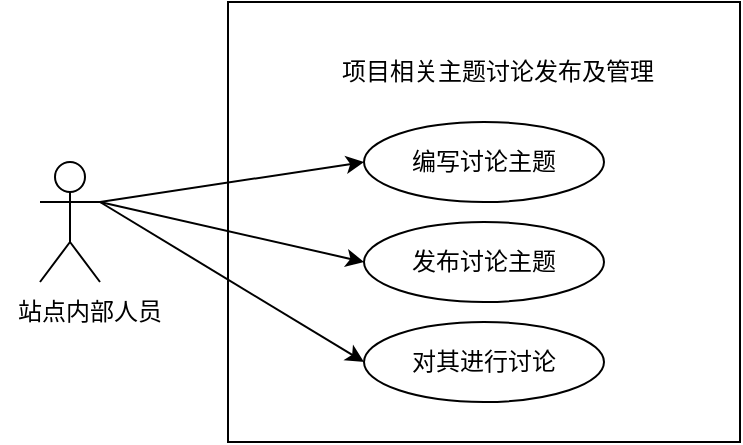 <mxfile version="22.0.8" type="github">
  <diagram name="第 1 页" id="V7HQUNlRkm2qW-p2CCN8">
    <mxGraphModel dx="929" dy="620" grid="1" gridSize="10" guides="1" tooltips="1" connect="1" arrows="1" fold="1" page="1" pageScale="1" pageWidth="827" pageHeight="1169" math="0" shadow="0">
      <root>
        <mxCell id="0" />
        <mxCell id="1" parent="0" />
        <mxCell id="R-2aLvRWs0tlbG3WhKy7-1" value="" style="rounded=0;whiteSpace=wrap;html=1;" vertex="1" parent="1">
          <mxGeometry x="354" y="170" width="256" height="220" as="geometry" />
        </mxCell>
        <mxCell id="R-2aLvRWs0tlbG3WhKy7-2" value="项目相关主题讨论发布及管理" style="text;html=1;strokeColor=none;fillColor=none;align=center;verticalAlign=middle;whiteSpace=wrap;rounded=0;" vertex="1" parent="1">
          <mxGeometry x="390" y="190" width="198" height="30" as="geometry" />
        </mxCell>
        <mxCell id="R-2aLvRWs0tlbG3WhKy7-3" value="编写讨论主题" style="ellipse;whiteSpace=wrap;html=1;" vertex="1" parent="1">
          <mxGeometry x="422" y="230" width="120" height="40" as="geometry" />
        </mxCell>
        <mxCell id="R-2aLvRWs0tlbG3WhKy7-4" value="发布讨论主题" style="ellipse;whiteSpace=wrap;html=1;" vertex="1" parent="1">
          <mxGeometry x="422" y="280" width="120" height="40" as="geometry" />
        </mxCell>
        <mxCell id="R-2aLvRWs0tlbG3WhKy7-5" value="对其进行讨论" style="ellipse;whiteSpace=wrap;html=1;" vertex="1" parent="1">
          <mxGeometry x="422" y="330" width="120" height="40" as="geometry" />
        </mxCell>
        <mxCell id="R-2aLvRWs0tlbG3WhKy7-6" value="Actor" style="shape=umlActor;verticalLabelPosition=bottom;verticalAlign=top;html=1;outlineConnect=0;fontColor=none;noLabel=1;" vertex="1" parent="1">
          <mxGeometry x="260" y="250" width="30" height="60" as="geometry" />
        </mxCell>
        <mxCell id="R-2aLvRWs0tlbG3WhKy7-7" value="站点内部人员" style="text;html=1;strokeColor=none;fillColor=none;align=center;verticalAlign=middle;whiteSpace=wrap;rounded=0;" vertex="1" parent="1">
          <mxGeometry x="240" y="310" width="90" height="30" as="geometry" />
        </mxCell>
        <mxCell id="R-2aLvRWs0tlbG3WhKy7-8" value="" style="endArrow=classic;html=1;rounded=0;exitX=1;exitY=0.333;exitDx=0;exitDy=0;exitPerimeter=0;entryX=0;entryY=0.5;entryDx=0;entryDy=0;" edge="1" parent="1" source="R-2aLvRWs0tlbG3WhKy7-6" target="R-2aLvRWs0tlbG3WhKy7-3">
          <mxGeometry width="50" height="50" relative="1" as="geometry">
            <mxPoint x="320" y="280" as="sourcePoint" />
            <mxPoint x="370" y="230" as="targetPoint" />
          </mxGeometry>
        </mxCell>
        <mxCell id="R-2aLvRWs0tlbG3WhKy7-9" value="" style="endArrow=classic;html=1;rounded=0;entryX=0;entryY=0.5;entryDx=0;entryDy=0;exitX=1;exitY=0.333;exitDx=0;exitDy=0;exitPerimeter=0;" edge="1" parent="1" source="R-2aLvRWs0tlbG3WhKy7-6" target="R-2aLvRWs0tlbG3WhKy7-4">
          <mxGeometry width="50" height="50" relative="1" as="geometry">
            <mxPoint x="290" y="390" as="sourcePoint" />
            <mxPoint x="340" y="340" as="targetPoint" />
          </mxGeometry>
        </mxCell>
        <mxCell id="R-2aLvRWs0tlbG3WhKy7-10" value="" style="endArrow=classic;html=1;rounded=0;entryX=0;entryY=0.5;entryDx=0;entryDy=0;" edge="1" parent="1" target="R-2aLvRWs0tlbG3WhKy7-5">
          <mxGeometry width="50" height="50" relative="1" as="geometry">
            <mxPoint x="290" y="270" as="sourcePoint" />
            <mxPoint x="380" y="350" as="targetPoint" />
          </mxGeometry>
        </mxCell>
      </root>
    </mxGraphModel>
  </diagram>
</mxfile>
